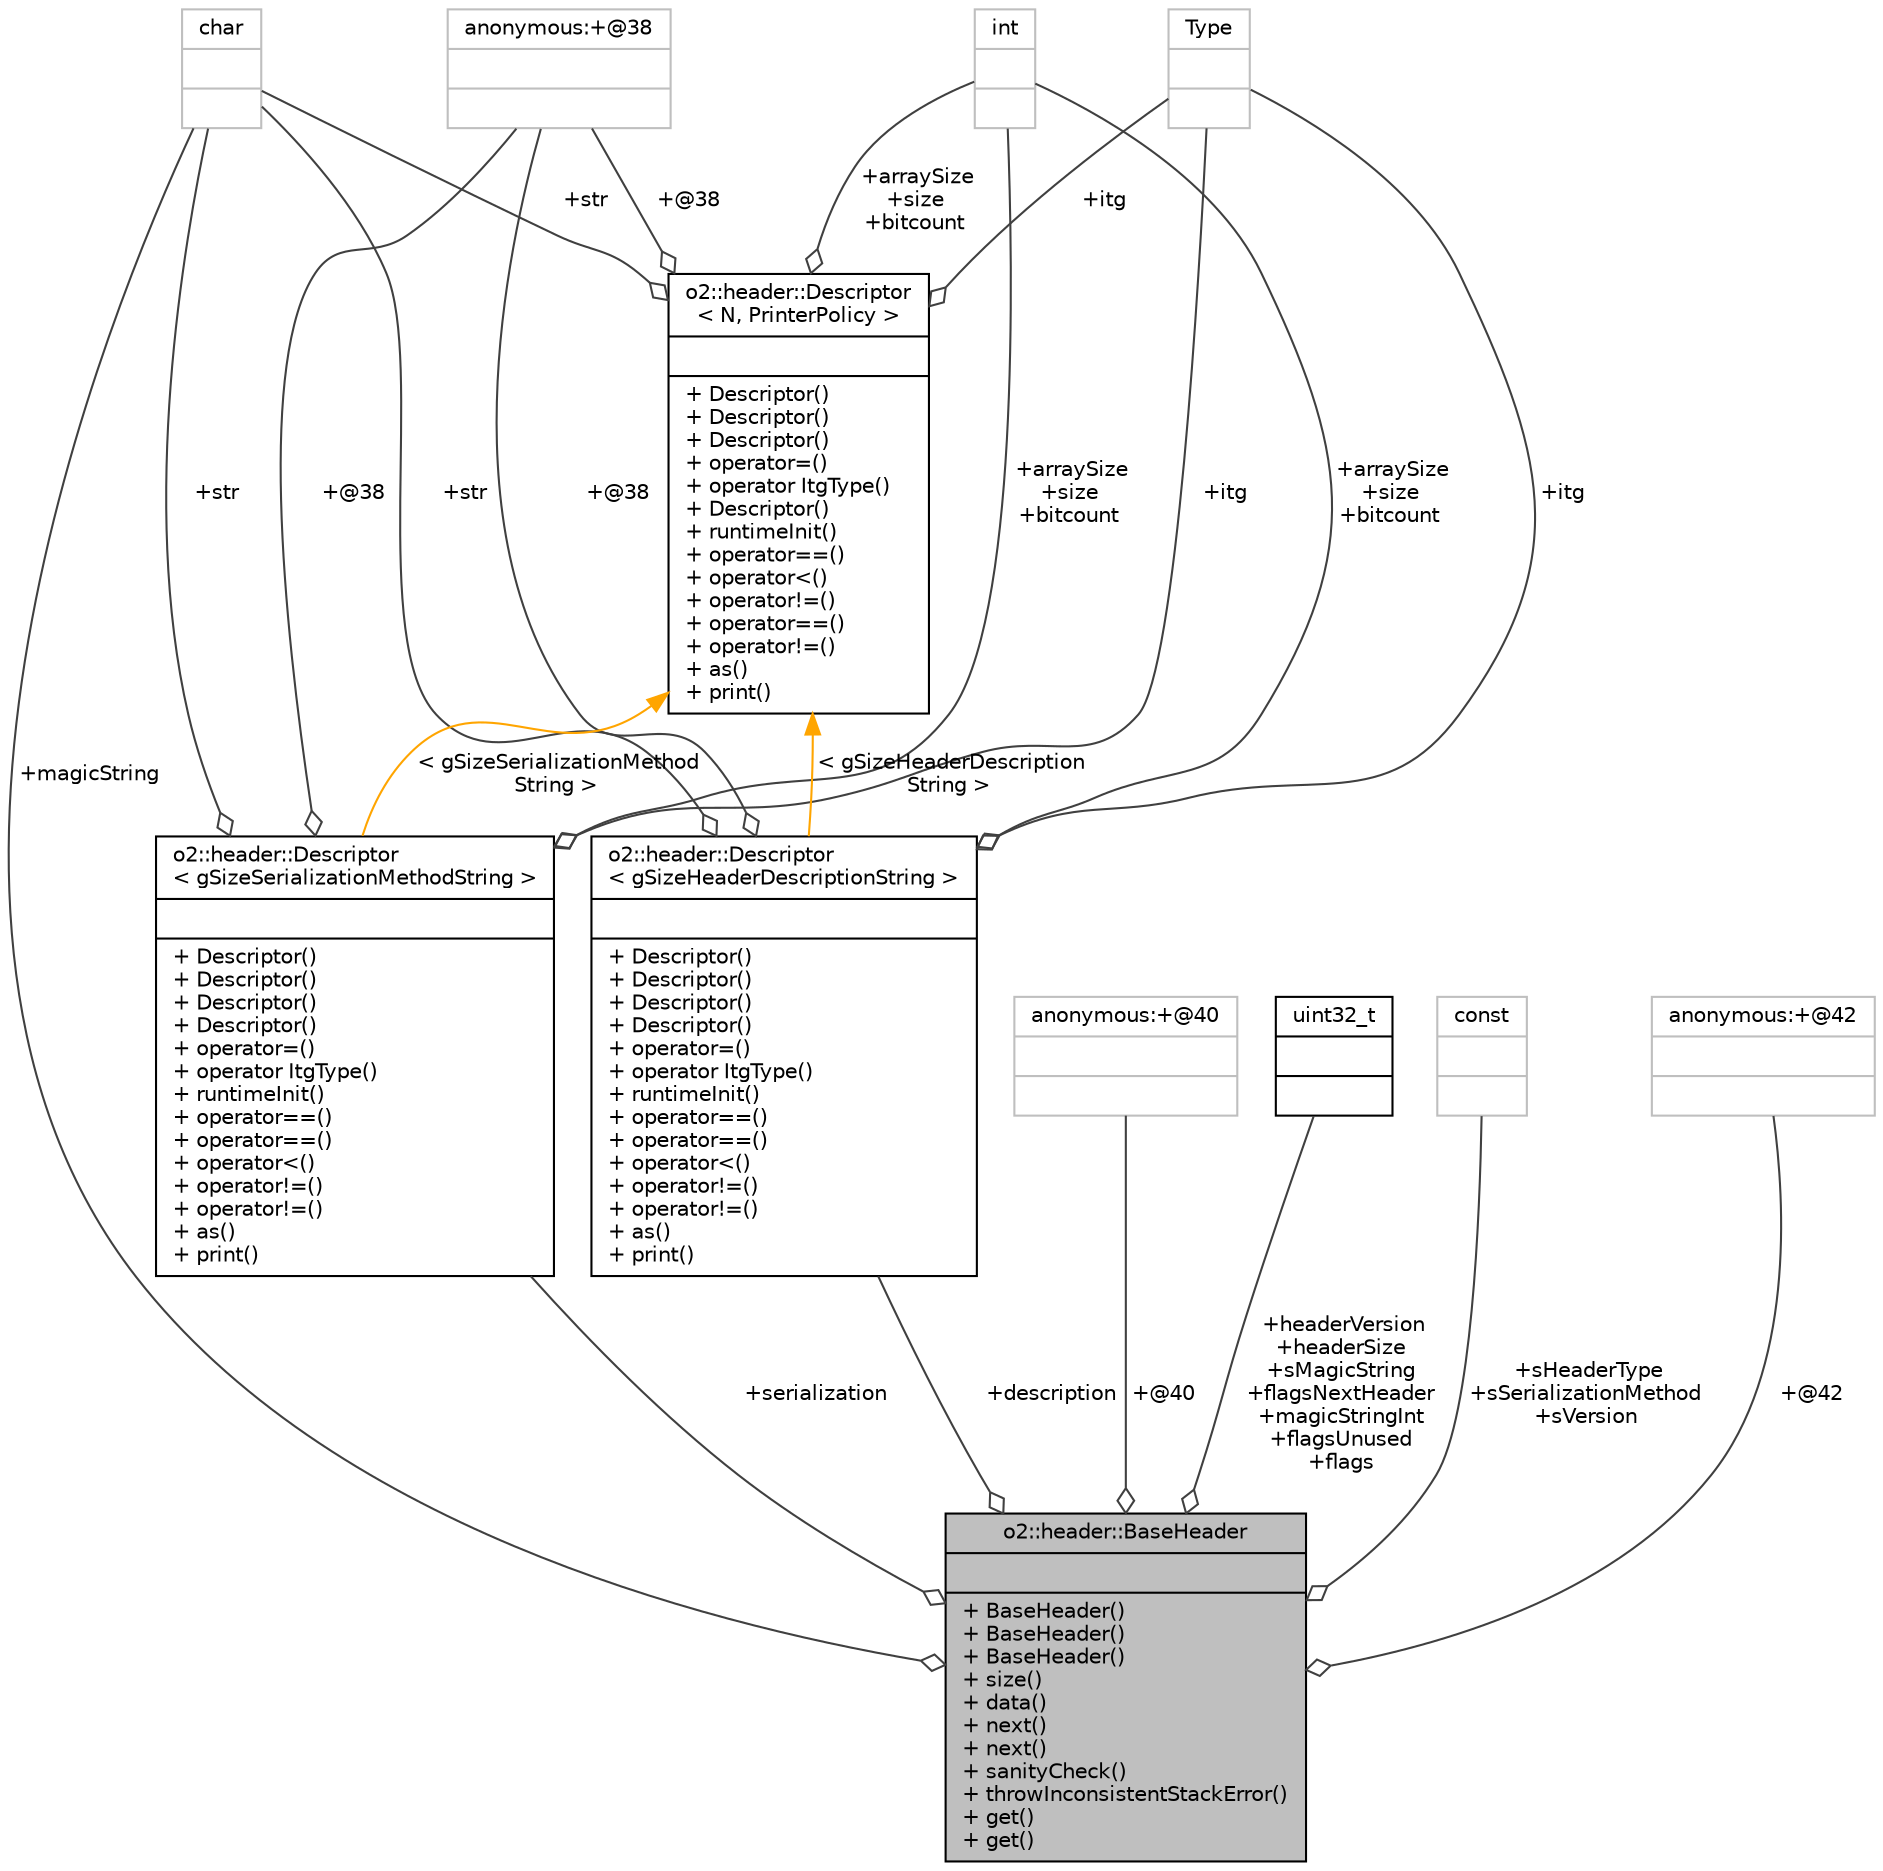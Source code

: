 digraph "o2::header::BaseHeader"
{
 // INTERACTIVE_SVG=YES
  bgcolor="transparent";
  edge [fontname="Helvetica",fontsize="10",labelfontname="Helvetica",labelfontsize="10"];
  node [fontname="Helvetica",fontsize="10",shape=record];
  Node14 [label="{o2::header::BaseHeader\n||+ BaseHeader()\l+ BaseHeader()\l+ BaseHeader()\l+ size()\l+ data()\l+ next()\l+ next()\l+ sanityCheck()\l+ throwInconsistentStackError()\l+ get()\l+ get()\l}",height=0.2,width=0.4,color="black", fillcolor="grey75", style="filled", fontcolor="black"];
  Node15 -> Node14 [color="grey25",fontsize="10",style="solid",label=" +description" ,arrowhead="odiamond",fontname="Helvetica"];
  Node15 [label="{o2::header::Descriptor\l\< gSizeHeaderDescriptionString \>\n||+ Descriptor()\l+ Descriptor()\l+ Descriptor()\l+ Descriptor()\l+ operator=()\l+ operator ItgType()\l+ runtimeInit()\l+ operator==()\l+ operator==()\l+ operator\<()\l+ operator!=()\l+ operator!=()\l+ as()\l+ print()\l}",height=0.2,width=0.4,color="black",URL="$d9/db3/structo2_1_1header_1_1Descriptor.html"];
  Node16 -> Node15 [color="grey25",fontsize="10",style="solid",label=" +itg" ,arrowhead="odiamond",fontname="Helvetica"];
  Node16 [label="{Type\n||}",height=0.2,width=0.4,color="grey75"];
  Node17 -> Node15 [color="grey25",fontsize="10",style="solid",label=" +str" ,arrowhead="odiamond",fontname="Helvetica"];
  Node17 [label="{char\n||}",height=0.2,width=0.4,color="grey75"];
  Node18 -> Node15 [color="grey25",fontsize="10",style="solid",label=" +arraySize\n+size\n+bitcount" ,arrowhead="odiamond",fontname="Helvetica"];
  Node18 [label="{int\n||}",height=0.2,width=0.4,color="grey75"];
  Node19 -> Node15 [color="grey25",fontsize="10",style="solid",label=" +@38" ,arrowhead="odiamond",fontname="Helvetica"];
  Node19 [label="{anonymous:+@38\n||}",height=0.2,width=0.4,color="grey75"];
  Node20 -> Node15 [dir="back",color="orange",fontsize="10",style="solid",label=" \< gSizeHeaderDescription\lString \>" ,fontname="Helvetica"];
  Node20 [label="{o2::header::Descriptor\l\< N, PrinterPolicy \>\n||+ Descriptor()\l+ Descriptor()\l+ Descriptor()\l+ operator=()\l+ operator ItgType()\l+ Descriptor()\l+ runtimeInit()\l+ operator==()\l+ operator\<()\l+ operator!=()\l+ operator==()\l+ operator!=()\l+ as()\l+ print()\l}",height=0.2,width=0.4,color="black",URL="$d9/db3/structo2_1_1header_1_1Descriptor.html"];
  Node16 -> Node20 [color="grey25",fontsize="10",style="solid",label=" +itg" ,arrowhead="odiamond",fontname="Helvetica"];
  Node17 -> Node20 [color="grey25",fontsize="10",style="solid",label=" +str" ,arrowhead="odiamond",fontname="Helvetica"];
  Node18 -> Node20 [color="grey25",fontsize="10",style="solid",label=" +arraySize\n+size\n+bitcount" ,arrowhead="odiamond",fontname="Helvetica"];
  Node19 -> Node20 [color="grey25",fontsize="10",style="solid",label=" +@38" ,arrowhead="odiamond",fontname="Helvetica"];
  Node17 -> Node14 [color="grey25",fontsize="10",style="solid",label=" +magicString" ,arrowhead="odiamond",fontname="Helvetica"];
  Node21 -> Node14 [color="grey25",fontsize="10",style="solid",label=" +@40" ,arrowhead="odiamond",fontname="Helvetica"];
  Node21 [label="{anonymous:+@40\n||}",height=0.2,width=0.4,color="grey75"];
  Node22 -> Node14 [color="grey25",fontsize="10",style="solid",label=" +serialization" ,arrowhead="odiamond",fontname="Helvetica"];
  Node22 [label="{o2::header::Descriptor\l\< gSizeSerializationMethodString \>\n||+ Descriptor()\l+ Descriptor()\l+ Descriptor()\l+ Descriptor()\l+ operator=()\l+ operator ItgType()\l+ runtimeInit()\l+ operator==()\l+ operator==()\l+ operator\<()\l+ operator!=()\l+ operator!=()\l+ as()\l+ print()\l}",height=0.2,width=0.4,color="black",URL="$d9/db3/structo2_1_1header_1_1Descriptor.html"];
  Node16 -> Node22 [color="grey25",fontsize="10",style="solid",label=" +itg" ,arrowhead="odiamond",fontname="Helvetica"];
  Node17 -> Node22 [color="grey25",fontsize="10",style="solid",label=" +str" ,arrowhead="odiamond",fontname="Helvetica"];
  Node18 -> Node22 [color="grey25",fontsize="10",style="solid",label=" +arraySize\n+size\n+bitcount" ,arrowhead="odiamond",fontname="Helvetica"];
  Node19 -> Node22 [color="grey25",fontsize="10",style="solid",label=" +@38" ,arrowhead="odiamond",fontname="Helvetica"];
  Node20 -> Node22 [dir="back",color="orange",fontsize="10",style="solid",label=" \< gSizeSerializationMethod\lString \>" ,fontname="Helvetica"];
  Node23 -> Node14 [color="grey25",fontsize="10",style="solid",label=" +headerVersion\n+headerSize\n+sMagicString\n+flagsNextHeader\n+magicStringInt\n+flagsUnused\n+flags" ,arrowhead="odiamond",fontname="Helvetica"];
  Node23 [label="{uint32_t\n||}",height=0.2,width=0.4,color="black",URL="$d3/d87/classuint32__t.html"];
  Node24 -> Node14 [color="grey25",fontsize="10",style="solid",label=" +sHeaderType\n+sSerializationMethod\n+sVersion" ,arrowhead="odiamond",fontname="Helvetica"];
  Node24 [label="{const\n||}",height=0.2,width=0.4,color="grey75"];
  Node25 -> Node14 [color="grey25",fontsize="10",style="solid",label=" +@42" ,arrowhead="odiamond",fontname="Helvetica"];
  Node25 [label="{anonymous:+@42\n||}",height=0.2,width=0.4,color="grey75"];
}
